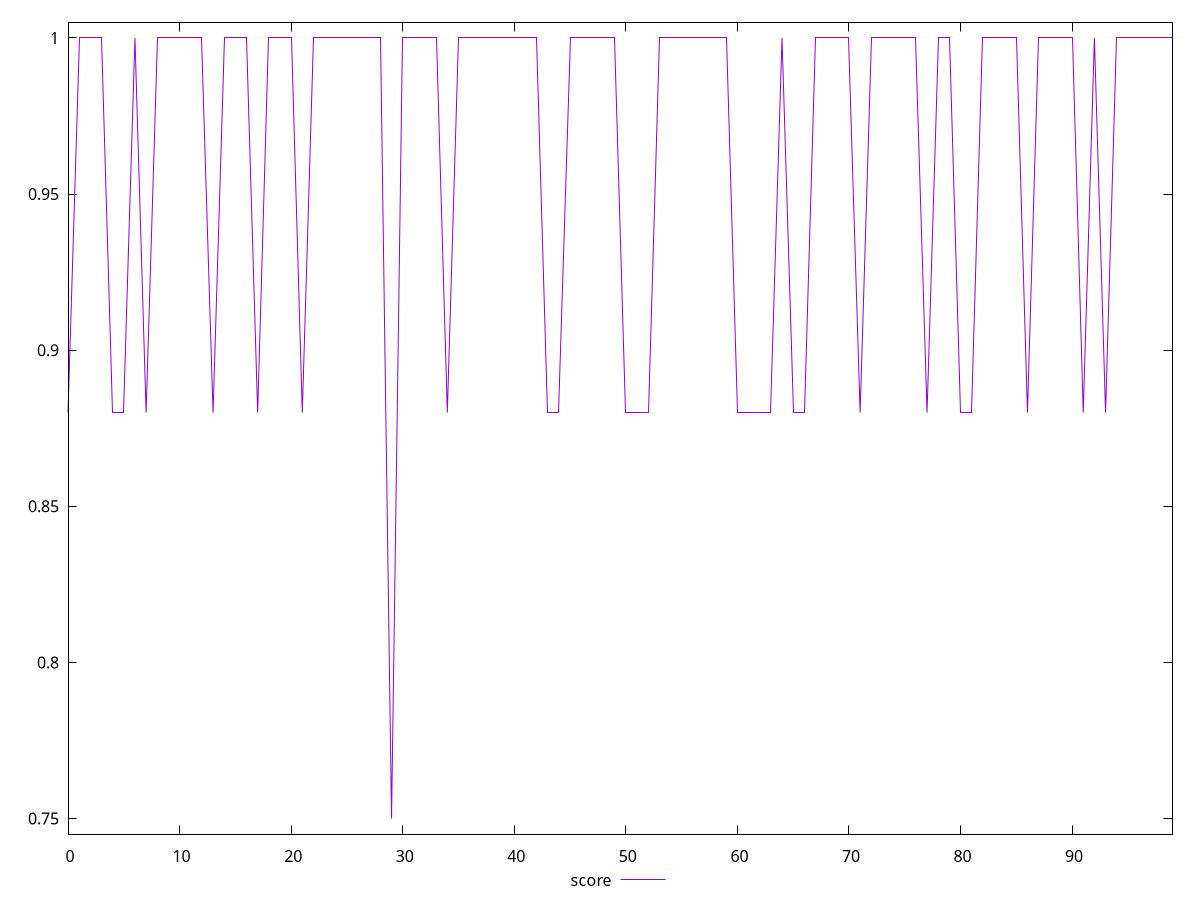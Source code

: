 reset

$score <<EOF
0 0.88
1 1
2 1
3 1
4 0.88
5 0.88
6 1
7 0.88
8 1
9 1
10 1
11 1
12 1
13 0.88
14 1
15 1
16 1
17 0.88
18 1
19 1
20 1
21 0.88
22 1
23 1
24 1
25 1
26 1
27 1
28 1
29 0.75
30 1
31 1
32 1
33 1
34 0.88
35 1
36 1
37 1
38 1
39 1
40 1
41 1
42 1
43 0.88
44 0.88
45 1
46 1
47 1
48 1
49 1
50 0.88
51 0.88
52 0.88
53 1
54 1
55 1
56 1
57 1
58 1
59 1
60 0.88
61 0.88
62 0.88
63 0.88
64 1
65 0.88
66 0.88
67 1
68 1
69 1
70 1
71 0.88
72 1
73 1
74 1
75 1
76 1
77 0.88
78 1
79 1
80 0.88
81 0.88
82 1
83 1
84 1
85 1
86 0.88
87 1
88 1
89 1
90 1
91 0.88
92 1
93 0.88
94 1
95 1
96 1
97 1
98 1
99 1
EOF

set key outside below
set xrange [0:99]
set yrange [0.745:1.005]
set trange [0.745:1.005]
set terminal svg size 640, 500 enhanced background rgb 'white'
set output "report_00017_2021-02-10T15-08-03.406Z/unused-css-rules/samples/pages+cached+noadtech+nomedia/score/values.svg"

plot $score title "score" with line

reset
